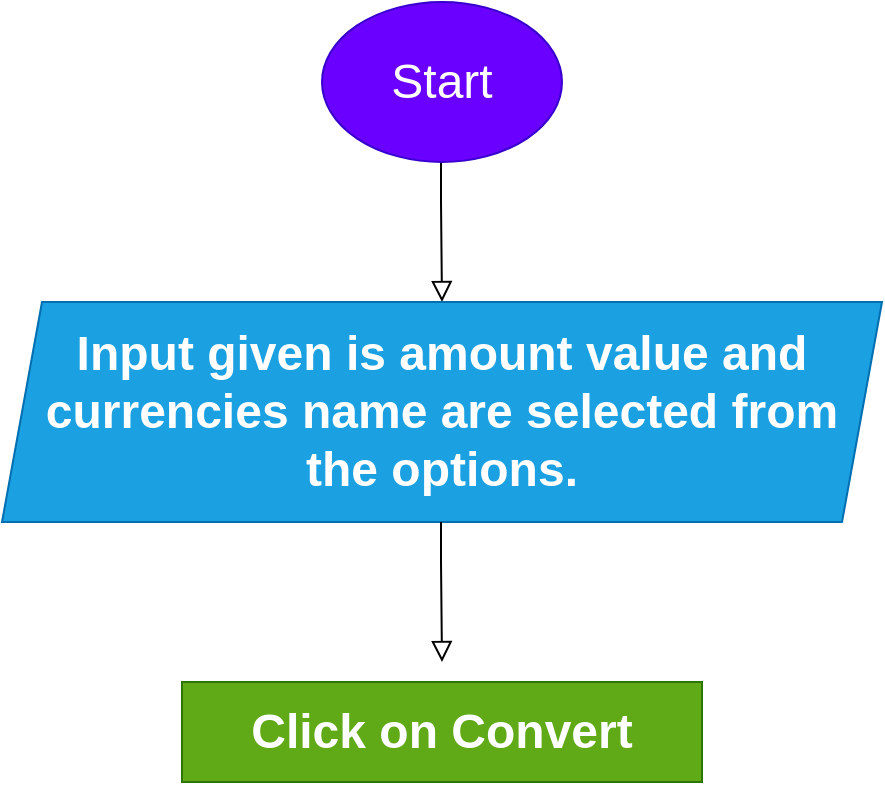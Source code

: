 <mxfile version="17.4.0" type="device"><diagram id="C5RBs43oDa-KdzZeNtuy" name="Page-1"><mxGraphModel dx="1210" dy="606" grid="1" gridSize="10" guides="1" tooltips="1" connect="1" arrows="1" fold="1" page="1" pageScale="1" pageWidth="827" pageHeight="1169" math="0" shadow="0"><root><mxCell id="WIyWlLk6GJQsqaUBKTNV-0"/><mxCell id="WIyWlLk6GJQsqaUBKTNV-1" parent="WIyWlLk6GJQsqaUBKTNV-0"/><mxCell id="WIyWlLk6GJQsqaUBKTNV-2" value="" style="rounded=0;html=1;jettySize=auto;orthogonalLoop=1;fontSize=11;endArrow=block;endFill=0;endSize=8;strokeWidth=1;shadow=0;labelBackgroundColor=none;edgeStyle=orthogonalEdgeStyle;" parent="WIyWlLk6GJQsqaUBKTNV-1" edge="1"><mxGeometry relative="1" as="geometry"><mxPoint x="379.5" y="110" as="sourcePoint"/><mxPoint x="380" y="180" as="targetPoint"/><Array as="points"><mxPoint x="379.5" y="130"/><mxPoint x="379.5" y="130"/></Array></mxGeometry></mxCell><mxCell id="fDNnfZkUaeKsSTMk80wJ-0" value="&lt;font style=&quot;font-size: 24px&quot;&gt;Start&lt;/font&gt;" style="ellipse;whiteSpace=wrap;html=1;fillColor=#6a00ff;strokeColor=#3700CC;fontColor=#ffffff;" vertex="1" parent="WIyWlLk6GJQsqaUBKTNV-1"><mxGeometry x="320" y="30" width="120" height="80" as="geometry"/></mxCell><mxCell id="fDNnfZkUaeKsSTMk80wJ-3" value="&lt;b&gt;Input given is amount value and currencies name are selected from the options.&lt;/b&gt;" style="shape=parallelogram;perimeter=parallelogramPerimeter;whiteSpace=wrap;html=1;fixedSize=1;fontSize=24;fillColor=#1ba1e2;fontColor=#ffffff;strokeColor=#006EAF;" vertex="1" parent="WIyWlLk6GJQsqaUBKTNV-1"><mxGeometry x="160" y="180" width="440" height="110" as="geometry"/></mxCell><mxCell id="fDNnfZkUaeKsSTMk80wJ-4" value="" style="rounded=0;html=1;jettySize=auto;orthogonalLoop=1;fontSize=11;endArrow=block;endFill=0;endSize=8;strokeWidth=1;shadow=0;labelBackgroundColor=none;edgeStyle=orthogonalEdgeStyle;" edge="1" parent="WIyWlLk6GJQsqaUBKTNV-1"><mxGeometry relative="1" as="geometry"><mxPoint x="379.5" y="290" as="sourcePoint"/><mxPoint x="380" y="360" as="targetPoint"/><Array as="points"><mxPoint x="379.5" y="310"/><mxPoint x="379.5" y="310"/></Array></mxGeometry></mxCell><mxCell id="fDNnfZkUaeKsSTMk80wJ-5" value="&lt;b&gt;Click on Convert&lt;/b&gt;" style="rounded=0;whiteSpace=wrap;html=1;fontSize=24;fillColor=#60a917;fontColor=#ffffff;strokeColor=#2D7600;" vertex="1" parent="WIyWlLk6GJQsqaUBKTNV-1"><mxGeometry x="250" y="370" width="260" height="50" as="geometry"/></mxCell></root></mxGraphModel></diagram></mxfile>